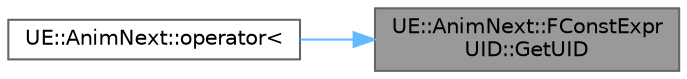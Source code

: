 digraph "UE::AnimNext::FConstExprUID::GetUID"
{
 // INTERACTIVE_SVG=YES
 // LATEX_PDF_SIZE
  bgcolor="transparent";
  edge [fontname=Helvetica,fontsize=10,labelfontname=Helvetica,labelfontsize=10];
  node [fontname=Helvetica,fontsize=10,shape=box,height=0.2,width=0.4];
  rankdir="RL";
  Node1 [id="Node000001",label="UE::AnimNext::FConstExpr\lUID::GetUID",height=0.2,width=0.4,color="gray40", fillcolor="grey60", style="filled", fontcolor="black",tooltip=" "];
  Node1 -> Node2 [id="edge1_Node000001_Node000002",dir="back",color="steelblue1",style="solid",tooltip=" "];
  Node2 [id="Node000002",label="UE::AnimNext::operator\<",height=0.2,width=0.4,color="grey40", fillcolor="white", style="filled",URL="$de/dc7/namespaceUE_1_1AnimNext.html#ab550471c70bf661bdb0a8ace2d3252c0",tooltip=" "];
}
